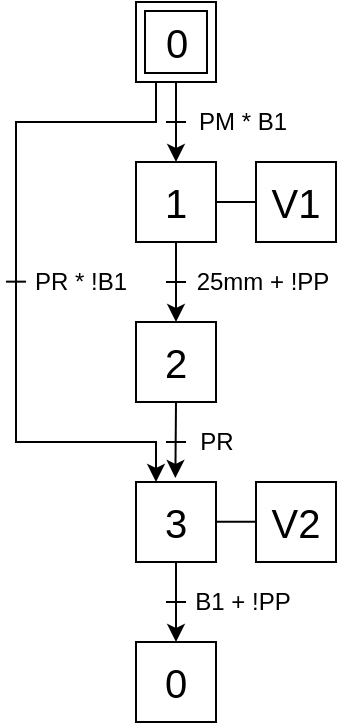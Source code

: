 <mxfile version="22.1.2" type="device">
  <diagram name="Página-1" id="8AGlXTyf6qhKJLY7l6IQ">
    <mxGraphModel dx="724" dy="461" grid="1" gridSize="5" guides="1" tooltips="1" connect="1" arrows="1" fold="1" page="1" pageScale="1" pageWidth="827" pageHeight="1169" math="0" shadow="0">
      <root>
        <mxCell id="0" />
        <mxCell id="1" parent="0" />
        <mxCell id="HCZACGInt_wmzSHM1FGN-8" style="edgeStyle=orthogonalEdgeStyle;rounded=0;orthogonalLoop=1;jettySize=auto;html=1;exitX=0.5;exitY=1;exitDx=0;exitDy=0;entryX=0.5;entryY=0;entryDx=0;entryDy=0;" parent="1" source="HCZACGInt_wmzSHM1FGN-1" target="HCZACGInt_wmzSHM1FGN-4" edge="1">
          <mxGeometry relative="1" as="geometry" />
        </mxCell>
        <mxCell id="cw-4n0ESMkhcPqiXAh8_-47" style="edgeStyle=orthogonalEdgeStyle;rounded=0;orthogonalLoop=1;jettySize=auto;html=1;exitX=0.25;exitY=1;exitDx=0;exitDy=0;entryX=0.25;entryY=0;entryDx=0;entryDy=0;" parent="1" source="HCZACGInt_wmzSHM1FGN-1" target="HCZACGInt_wmzSHM1FGN-6" edge="1">
          <mxGeometry relative="1" as="geometry">
            <Array as="points">
              <mxPoint x="370" y="220" />
              <mxPoint x="300" y="220" />
              <mxPoint x="300" y="380" />
              <mxPoint x="370" y="380" />
            </Array>
          </mxGeometry>
        </mxCell>
        <mxCell id="HCZACGInt_wmzSHM1FGN-1" value="" style="whiteSpace=wrap;html=1;aspect=fixed;" parent="1" vertex="1">
          <mxGeometry x="360" y="160" width="40" height="40" as="geometry" />
        </mxCell>
        <mxCell id="HCZACGInt_wmzSHM1FGN-2" value="0" style="whiteSpace=wrap;html=1;aspect=fixed;fontSize=20;" parent="1" vertex="1">
          <mxGeometry x="364.5" y="164.5" width="31" height="31" as="geometry" />
        </mxCell>
        <mxCell id="HCZACGInt_wmzSHM1FGN-9" style="edgeStyle=orthogonalEdgeStyle;rounded=0;orthogonalLoop=1;jettySize=auto;html=1;exitX=0.5;exitY=1;exitDx=0;exitDy=0;entryX=0.5;entryY=0;entryDx=0;entryDy=0;" parent="1" source="HCZACGInt_wmzSHM1FGN-4" target="HCZACGInt_wmzSHM1FGN-5" edge="1">
          <mxGeometry relative="1" as="geometry" />
        </mxCell>
        <mxCell id="HCZACGInt_wmzSHM1FGN-4" value="1" style="whiteSpace=wrap;html=1;aspect=fixed;fontSize=20;" parent="1" vertex="1">
          <mxGeometry x="360" y="240" width="40" height="40" as="geometry" />
        </mxCell>
        <mxCell id="HCZACGInt_wmzSHM1FGN-5" value="2" style="whiteSpace=wrap;html=1;aspect=fixed;fontSize=20;horizontal=1;" parent="1" vertex="1">
          <mxGeometry x="360" y="320" width="40" height="40" as="geometry" />
        </mxCell>
        <mxCell id="HCZACGInt_wmzSHM1FGN-23" style="edgeStyle=orthogonalEdgeStyle;rounded=0;orthogonalLoop=1;jettySize=auto;html=1;exitX=0.5;exitY=1;exitDx=0;exitDy=0;entryX=0.5;entryY=0;entryDx=0;entryDy=0;" parent="1" source="HCZACGInt_wmzSHM1FGN-6" target="HCZACGInt_wmzSHM1FGN-20" edge="1">
          <mxGeometry relative="1" as="geometry" />
        </mxCell>
        <mxCell id="HCZACGInt_wmzSHM1FGN-6" value="&lt;font style=&quot;font-size: 20px;&quot;&gt;3&lt;/font&gt;" style="whiteSpace=wrap;html=1;aspect=fixed;" parent="1" vertex="1">
          <mxGeometry x="360" y="400" width="40" height="40" as="geometry" />
        </mxCell>
        <mxCell id="HCZACGInt_wmzSHM1FGN-10" style="edgeStyle=orthogonalEdgeStyle;rounded=0;orthogonalLoop=1;jettySize=auto;html=1;exitX=0.5;exitY=1;exitDx=0;exitDy=0;entryX=0.492;entryY=-0.05;entryDx=0;entryDy=0;entryPerimeter=0;" parent="1" source="HCZACGInt_wmzSHM1FGN-5" target="HCZACGInt_wmzSHM1FGN-6" edge="1">
          <mxGeometry relative="1" as="geometry" />
        </mxCell>
        <mxCell id="HCZACGInt_wmzSHM1FGN-12" value="&lt;font style=&quot;font-size: 20px;&quot;&gt;V1&lt;/font&gt;" style="rounded=0;whiteSpace=wrap;html=1;" parent="1" vertex="1">
          <mxGeometry x="420" y="240" width="40" height="40" as="geometry" />
        </mxCell>
        <mxCell id="HCZACGInt_wmzSHM1FGN-14" value="" style="endArrow=none;html=1;rounded=0;" parent="1" edge="1">
          <mxGeometry width="50" height="50" relative="1" as="geometry">
            <mxPoint x="375" y="220" as="sourcePoint" />
            <mxPoint x="385" y="220" as="targetPoint" />
          </mxGeometry>
        </mxCell>
        <mxCell id="HCZACGInt_wmzSHM1FGN-15" value="" style="endArrow=none;html=1;rounded=0;" parent="1" edge="1">
          <mxGeometry width="50" height="50" relative="1" as="geometry">
            <mxPoint x="375" y="300" as="sourcePoint" />
            <mxPoint x="385" y="300" as="targetPoint" />
          </mxGeometry>
        </mxCell>
        <mxCell id="HCZACGInt_wmzSHM1FGN-16" value="" style="endArrow=none;html=1;rounded=0;" parent="1" edge="1">
          <mxGeometry width="50" height="50" relative="1" as="geometry">
            <mxPoint x="375" y="380" as="sourcePoint" />
            <mxPoint x="385" y="380" as="targetPoint" />
          </mxGeometry>
        </mxCell>
        <mxCell id="HCZACGInt_wmzSHM1FGN-20" value="0" style="whiteSpace=wrap;html=1;aspect=fixed;fontSize=20;" parent="1" vertex="1">
          <mxGeometry x="360" y="480" width="40" height="40" as="geometry" />
        </mxCell>
        <mxCell id="HCZACGInt_wmzSHM1FGN-21" value="" style="endArrow=none;html=1;rounded=0;" parent="1" edge="1">
          <mxGeometry width="50" height="50" relative="1" as="geometry">
            <mxPoint x="375" y="460" as="sourcePoint" />
            <mxPoint x="385" y="460" as="targetPoint" />
          </mxGeometry>
        </mxCell>
        <mxCell id="HCZACGInt_wmzSHM1FGN-27" value="" style="endArrow=none;html=1;rounded=0;exitX=1;exitY=0.5;exitDx=0;exitDy=0;entryX=0;entryY=0.5;entryDx=0;entryDy=0;" parent="1" source="HCZACGInt_wmzSHM1FGN-4" target="HCZACGInt_wmzSHM1FGN-12" edge="1">
          <mxGeometry width="50" height="50" relative="1" as="geometry">
            <mxPoint x="330" y="370" as="sourcePoint" />
            <mxPoint x="380" y="320" as="targetPoint" />
          </mxGeometry>
        </mxCell>
        <mxCell id="HCZACGInt_wmzSHM1FGN-33" value="&lt;font style=&quot;font-size: 20px;&quot;&gt;V2&lt;br&gt;&lt;/font&gt;" style="rounded=0;whiteSpace=wrap;html=1;" parent="1" vertex="1">
          <mxGeometry x="420" y="400" width="40" height="40" as="geometry" />
        </mxCell>
        <mxCell id="HCZACGInt_wmzSHM1FGN-35" value="" style="endArrow=none;html=1;rounded=0;exitX=1;exitY=0.5;exitDx=0;exitDy=0;entryX=0;entryY=0.5;entryDx=0;entryDy=0;" parent="1" edge="1">
          <mxGeometry width="50" height="50" relative="1" as="geometry">
            <mxPoint x="400" y="419.86" as="sourcePoint" />
            <mxPoint x="420" y="419.86" as="targetPoint" />
          </mxGeometry>
        </mxCell>
        <mxCell id="cw-4n0ESMkhcPqiXAh8_-3" value="PM * B1" style="text;html=1;align=center;verticalAlign=middle;resizable=0;points=[];autosize=1;strokeColor=none;fillColor=none;" parent="1" vertex="1">
          <mxGeometry x="380" y="205" width="65" height="30" as="geometry" />
        </mxCell>
        <mxCell id="cw-4n0ESMkhcPqiXAh8_-4" value="25mm + !PP" style="text;html=1;align=center;verticalAlign=middle;resizable=0;points=[];autosize=1;strokeColor=none;fillColor=none;" parent="1" vertex="1">
          <mxGeometry x="380" y="285" width="85" height="30" as="geometry" />
        </mxCell>
        <mxCell id="cw-4n0ESMkhcPqiXAh8_-5" value="PR" style="text;html=1;align=center;verticalAlign=middle;resizable=0;points=[];autosize=1;strokeColor=none;fillColor=none;" parent="1" vertex="1">
          <mxGeometry x="380" y="365" width="40" height="30" as="geometry" />
        </mxCell>
        <mxCell id="cw-4n0ESMkhcPqiXAh8_-6" value="B1 + !PP" style="text;html=1;align=center;verticalAlign=middle;resizable=0;points=[];autosize=1;strokeColor=none;fillColor=none;" parent="1" vertex="1">
          <mxGeometry x="378" y="445" width="70" height="30" as="geometry" />
        </mxCell>
        <mxCell id="cw-4n0ESMkhcPqiXAh8_-48" value="" style="endArrow=none;html=1;rounded=0;" parent="1" edge="1">
          <mxGeometry width="50" height="50" relative="1" as="geometry">
            <mxPoint x="305" y="299.83" as="sourcePoint" />
            <mxPoint x="295" y="299.83" as="targetPoint" />
          </mxGeometry>
        </mxCell>
        <mxCell id="cw-4n0ESMkhcPqiXAh8_-49" value="PR * !B1" style="text;html=1;align=center;verticalAlign=middle;resizable=0;points=[];autosize=1;strokeColor=none;fillColor=none;" parent="1" vertex="1">
          <mxGeometry x="299.5" y="285" width="65" height="30" as="geometry" />
        </mxCell>
      </root>
    </mxGraphModel>
  </diagram>
</mxfile>
